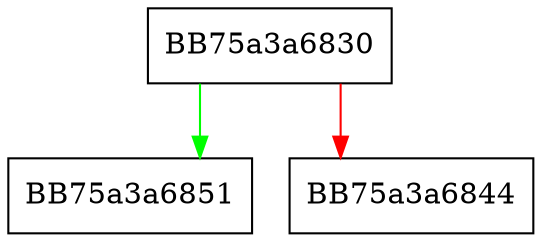 digraph _Check_grow_by_1 {
  node [shape="box"];
  graph [splines=ortho];
  BB75a3a6830 -> BB75a3a6851 [color="green"];
  BB75a3a6830 -> BB75a3a6844 [color="red"];
}